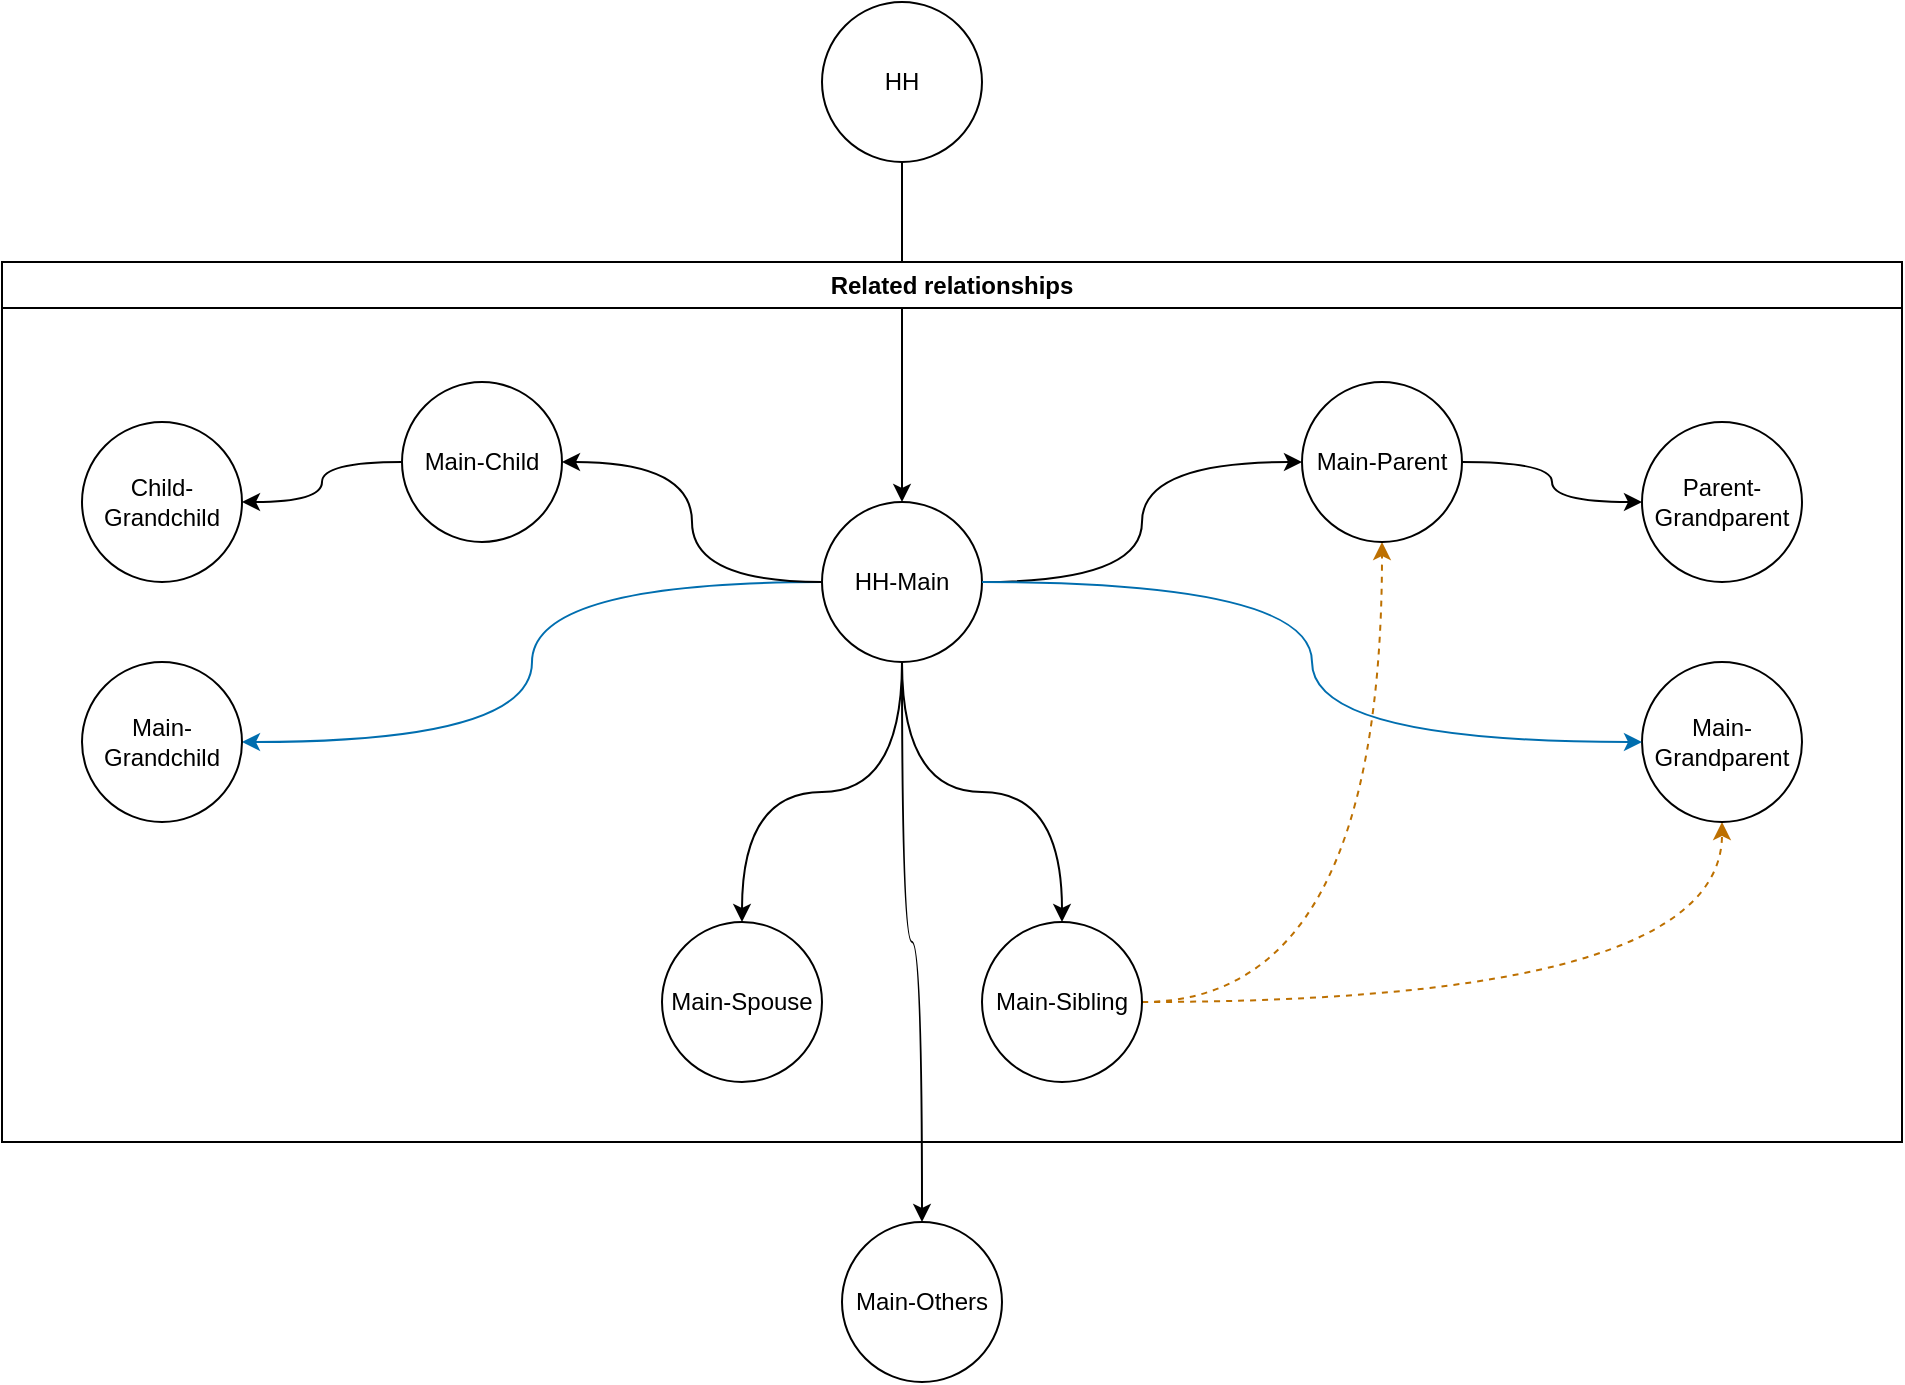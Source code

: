 <mxfile version="24.8.3">
  <diagram name="Page-1" id="DEcZs13M8kG4qfNe7y76">
    <mxGraphModel dx="1434" dy="746" grid="1" gridSize="10" guides="1" tooltips="1" connect="1" arrows="1" fold="1" page="1" pageScale="1" pageWidth="1169" pageHeight="827" math="0" shadow="0">
      <root>
        <mxCell id="0" />
        <mxCell id="1" parent="0" />
        <mxCell id="Y_y-BXMUBeU9Xy5MR3ka-18" style="edgeStyle=orthogonalEdgeStyle;rounded=0;orthogonalLoop=1;jettySize=auto;html=1;" parent="1" source="Y_y-BXMUBeU9Xy5MR3ka-2" target="Y_y-BXMUBeU9Xy5MR3ka-3" edge="1">
          <mxGeometry relative="1" as="geometry" />
        </mxCell>
        <mxCell id="Y_y-BXMUBeU9Xy5MR3ka-2" value="HH" style="ellipse;whiteSpace=wrap;html=1;aspect=fixed;" parent="1" vertex="1">
          <mxGeometry x="420" y="110" width="80" height="80" as="geometry" />
        </mxCell>
        <mxCell id="Y_y-BXMUBeU9Xy5MR3ka-11" style="rounded=0;orthogonalLoop=1;jettySize=auto;html=1;entryX=0.5;entryY=0;entryDx=0;entryDy=0;edgeStyle=orthogonalEdgeStyle;curved=1;" parent="1" source="Y_y-BXMUBeU9Xy5MR3ka-3" target="Y_y-BXMUBeU9Xy5MR3ka-4" edge="1">
          <mxGeometry relative="1" as="geometry" />
        </mxCell>
        <mxCell id="Y_y-BXMUBeU9Xy5MR3ka-14" style="edgeStyle=orthogonalEdgeStyle;rounded=0;orthogonalLoop=1;jettySize=auto;html=1;entryX=1;entryY=0.5;entryDx=0;entryDy=0;curved=1;fillColor=#1ba1e2;strokeColor=#006EAF;" parent="1" source="Y_y-BXMUBeU9Xy5MR3ka-3" target="Y_y-BXMUBeU9Xy5MR3ka-7" edge="1">
          <mxGeometry relative="1" as="geometry" />
        </mxCell>
        <mxCell id="Y_y-BXMUBeU9Xy5MR3ka-16" style="edgeStyle=orthogonalEdgeStyle;rounded=0;orthogonalLoop=1;jettySize=auto;html=1;entryX=0.5;entryY=0;entryDx=0;entryDy=0;curved=1;" parent="1" source="Y_y-BXMUBeU9Xy5MR3ka-3" target="Y_y-BXMUBeU9Xy5MR3ka-10" edge="1">
          <mxGeometry relative="1" as="geometry" />
        </mxCell>
        <mxCell id="Y_y-BXMUBeU9Xy5MR3ka-17" style="edgeStyle=orthogonalEdgeStyle;rounded=0;orthogonalLoop=1;jettySize=auto;html=1;entryX=0.5;entryY=0;entryDx=0;entryDy=0;curved=1;" parent="1" source="Y_y-BXMUBeU9Xy5MR3ka-3" target="Y_y-BXMUBeU9Xy5MR3ka-5" edge="1">
          <mxGeometry relative="1" as="geometry" />
        </mxCell>
        <mxCell id="Y_y-BXMUBeU9Xy5MR3ka-4" value="Main-Spouse" style="ellipse;whiteSpace=wrap;html=1;aspect=fixed;" parent="1" vertex="1">
          <mxGeometry x="340" y="570" width="80" height="80" as="geometry" />
        </mxCell>
        <mxCell id="a76y19-IHfgWl-t-hIn8-6" style="edgeStyle=orthogonalEdgeStyle;rounded=0;orthogonalLoop=1;jettySize=auto;html=1;entryX=0.5;entryY=1;entryDx=0;entryDy=0;curved=1;fillColor=#f0a30a;strokeColor=#BD7000;dashed=1;" edge="1" parent="1" source="Y_y-BXMUBeU9Xy5MR3ka-5" target="Y_y-BXMUBeU9Xy5MR3ka-8">
          <mxGeometry relative="1" as="geometry" />
        </mxCell>
        <mxCell id="a76y19-IHfgWl-t-hIn8-7" style="edgeStyle=orthogonalEdgeStyle;rounded=0;orthogonalLoop=1;jettySize=auto;html=1;entryX=0.5;entryY=1;entryDx=0;entryDy=0;curved=1;fillColor=#f0a30a;strokeColor=#BD7000;dashed=1;" edge="1" parent="1" source="Y_y-BXMUBeU9Xy5MR3ka-5" target="Y_y-BXMUBeU9Xy5MR3ka-9">
          <mxGeometry relative="1" as="geometry" />
        </mxCell>
        <mxCell id="Y_y-BXMUBeU9Xy5MR3ka-5" value="Main-Sibling" style="ellipse;whiteSpace=wrap;html=1;aspect=fixed;" parent="1" vertex="1">
          <mxGeometry x="500" y="570" width="80" height="80" as="geometry" />
        </mxCell>
        <mxCell id="Y_y-BXMUBeU9Xy5MR3ka-20" style="edgeStyle=orthogonalEdgeStyle;rounded=0;orthogonalLoop=1;jettySize=auto;html=1;curved=1;exitX=0;exitY=0.5;exitDx=0;exitDy=0;" parent="1" source="Y_y-BXMUBeU9Xy5MR3ka-6" target="Y_y-BXMUBeU9Xy5MR3ka-19" edge="1">
          <mxGeometry relative="1" as="geometry" />
        </mxCell>
        <mxCell id="Y_y-BXMUBeU9Xy5MR3ka-7" value="Main-Grandchild" style="ellipse;whiteSpace=wrap;html=1;aspect=fixed;" parent="1" vertex="1">
          <mxGeometry x="50" y="440" width="80" height="80" as="geometry" />
        </mxCell>
        <mxCell id="Y_y-BXMUBeU9Xy5MR3ka-22" style="edgeStyle=orthogonalEdgeStyle;rounded=0;orthogonalLoop=1;jettySize=auto;html=1;curved=1;" parent="1" source="Y_y-BXMUBeU9Xy5MR3ka-8" target="Y_y-BXMUBeU9Xy5MR3ka-21" edge="1">
          <mxGeometry relative="1" as="geometry" />
        </mxCell>
        <mxCell id="Y_y-BXMUBeU9Xy5MR3ka-9" value="Main-Grandparent" style="ellipse;whiteSpace=wrap;html=1;aspect=fixed;" parent="1" vertex="1">
          <mxGeometry x="830" y="440" width="80" height="80" as="geometry" />
        </mxCell>
        <mxCell id="Y_y-BXMUBeU9Xy5MR3ka-10" value="Main-Others" style="ellipse;whiteSpace=wrap;html=1;aspect=fixed;" parent="1" vertex="1">
          <mxGeometry x="430" y="720" width="80" height="80" as="geometry" />
        </mxCell>
        <mxCell id="Y_y-BXMUBeU9Xy5MR3ka-19" value="Child-Grandchild" style="ellipse;whiteSpace=wrap;html=1;aspect=fixed;" parent="1" vertex="1">
          <mxGeometry x="50" y="320" width="80" height="80" as="geometry" />
        </mxCell>
        <mxCell id="Y_y-BXMUBeU9Xy5MR3ka-21" value="Parent-Grandparent" style="ellipse;whiteSpace=wrap;html=1;aspect=fixed;" parent="1" vertex="1">
          <mxGeometry x="830" y="320" width="80" height="80" as="geometry" />
        </mxCell>
        <mxCell id="a76y19-IHfgWl-t-hIn8-9" value="Related relationships" style="swimlane;whiteSpace=wrap;html=1;" vertex="1" parent="1">
          <mxGeometry x="10" y="240" width="950" height="440" as="geometry" />
        </mxCell>
        <mxCell id="Y_y-BXMUBeU9Xy5MR3ka-3" value="HH-Main" style="ellipse;whiteSpace=wrap;html=1;aspect=fixed;" parent="a76y19-IHfgWl-t-hIn8-9" vertex="1">
          <mxGeometry x="410" y="120" width="80" height="80" as="geometry" />
        </mxCell>
        <mxCell id="Y_y-BXMUBeU9Xy5MR3ka-6" value="Main-Child" style="ellipse;whiteSpace=wrap;html=1;aspect=fixed;" parent="a76y19-IHfgWl-t-hIn8-9" vertex="1">
          <mxGeometry x="200" y="60" width="80" height="80" as="geometry" />
        </mxCell>
        <mxCell id="Y_y-BXMUBeU9Xy5MR3ka-12" style="edgeStyle=orthogonalEdgeStyle;rounded=0;orthogonalLoop=1;jettySize=auto;html=1;curved=1;" parent="a76y19-IHfgWl-t-hIn8-9" source="Y_y-BXMUBeU9Xy5MR3ka-3" target="Y_y-BXMUBeU9Xy5MR3ka-6" edge="1">
          <mxGeometry relative="1" as="geometry" />
        </mxCell>
        <mxCell id="Y_y-BXMUBeU9Xy5MR3ka-8" value="Main-Parent" style="ellipse;whiteSpace=wrap;html=1;aspect=fixed;" parent="a76y19-IHfgWl-t-hIn8-9" vertex="1">
          <mxGeometry x="650" y="60" width="80" height="80" as="geometry" />
        </mxCell>
        <mxCell id="Y_y-BXMUBeU9Xy5MR3ka-13" style="edgeStyle=orthogonalEdgeStyle;rounded=0;orthogonalLoop=1;jettySize=auto;html=1;curved=1;entryX=0;entryY=0.5;entryDx=0;entryDy=0;" parent="a76y19-IHfgWl-t-hIn8-9" source="Y_y-BXMUBeU9Xy5MR3ka-3" target="Y_y-BXMUBeU9Xy5MR3ka-8" edge="1">
          <mxGeometry relative="1" as="geometry" />
        </mxCell>
        <mxCell id="a76y19-IHfgWl-t-hIn8-11" style="edgeStyle=orthogonalEdgeStyle;rounded=0;orthogonalLoop=1;jettySize=auto;html=1;curved=1;fillColor=#1ba1e2;strokeColor=#006EAF;" edge="1" parent="1" source="Y_y-BXMUBeU9Xy5MR3ka-3" target="Y_y-BXMUBeU9Xy5MR3ka-9">
          <mxGeometry relative="1" as="geometry" />
        </mxCell>
      </root>
    </mxGraphModel>
  </diagram>
</mxfile>

